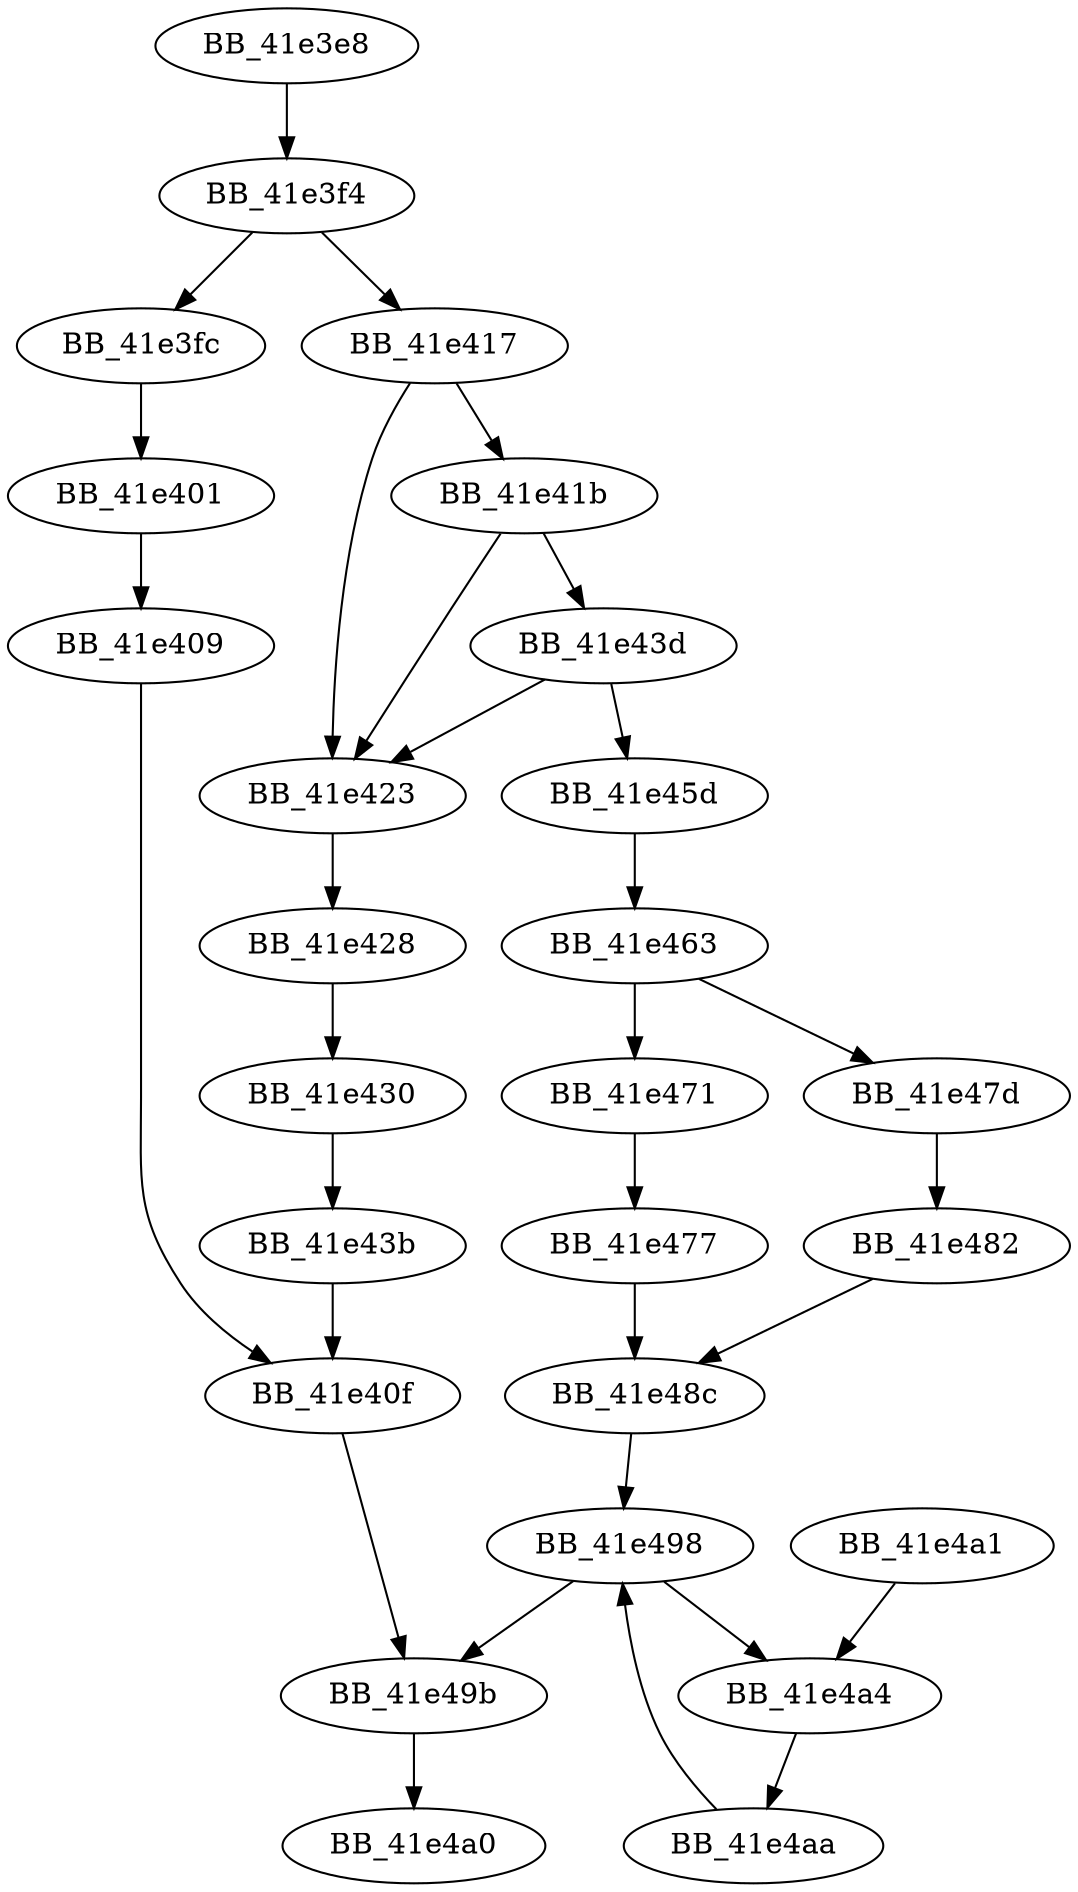 DiGraph __close{
BB_41e3e8->BB_41e3f4
BB_41e3f4->BB_41e3fc
BB_41e3f4->BB_41e417
BB_41e3fc->BB_41e401
BB_41e401->BB_41e409
BB_41e409->BB_41e40f
BB_41e40f->BB_41e49b
BB_41e417->BB_41e41b
BB_41e417->BB_41e423
BB_41e41b->BB_41e423
BB_41e41b->BB_41e43d
BB_41e423->BB_41e428
BB_41e428->BB_41e430
BB_41e430->BB_41e43b
BB_41e43b->BB_41e40f
BB_41e43d->BB_41e423
BB_41e43d->BB_41e45d
BB_41e45d->BB_41e463
BB_41e463->BB_41e471
BB_41e463->BB_41e47d
BB_41e471->BB_41e477
BB_41e477->BB_41e48c
BB_41e47d->BB_41e482
BB_41e482->BB_41e48c
BB_41e48c->BB_41e498
BB_41e498->BB_41e49b
BB_41e498->BB_41e4a4
BB_41e49b->BB_41e4a0
BB_41e4a1->BB_41e4a4
BB_41e4a4->BB_41e4aa
BB_41e4aa->BB_41e498
}
